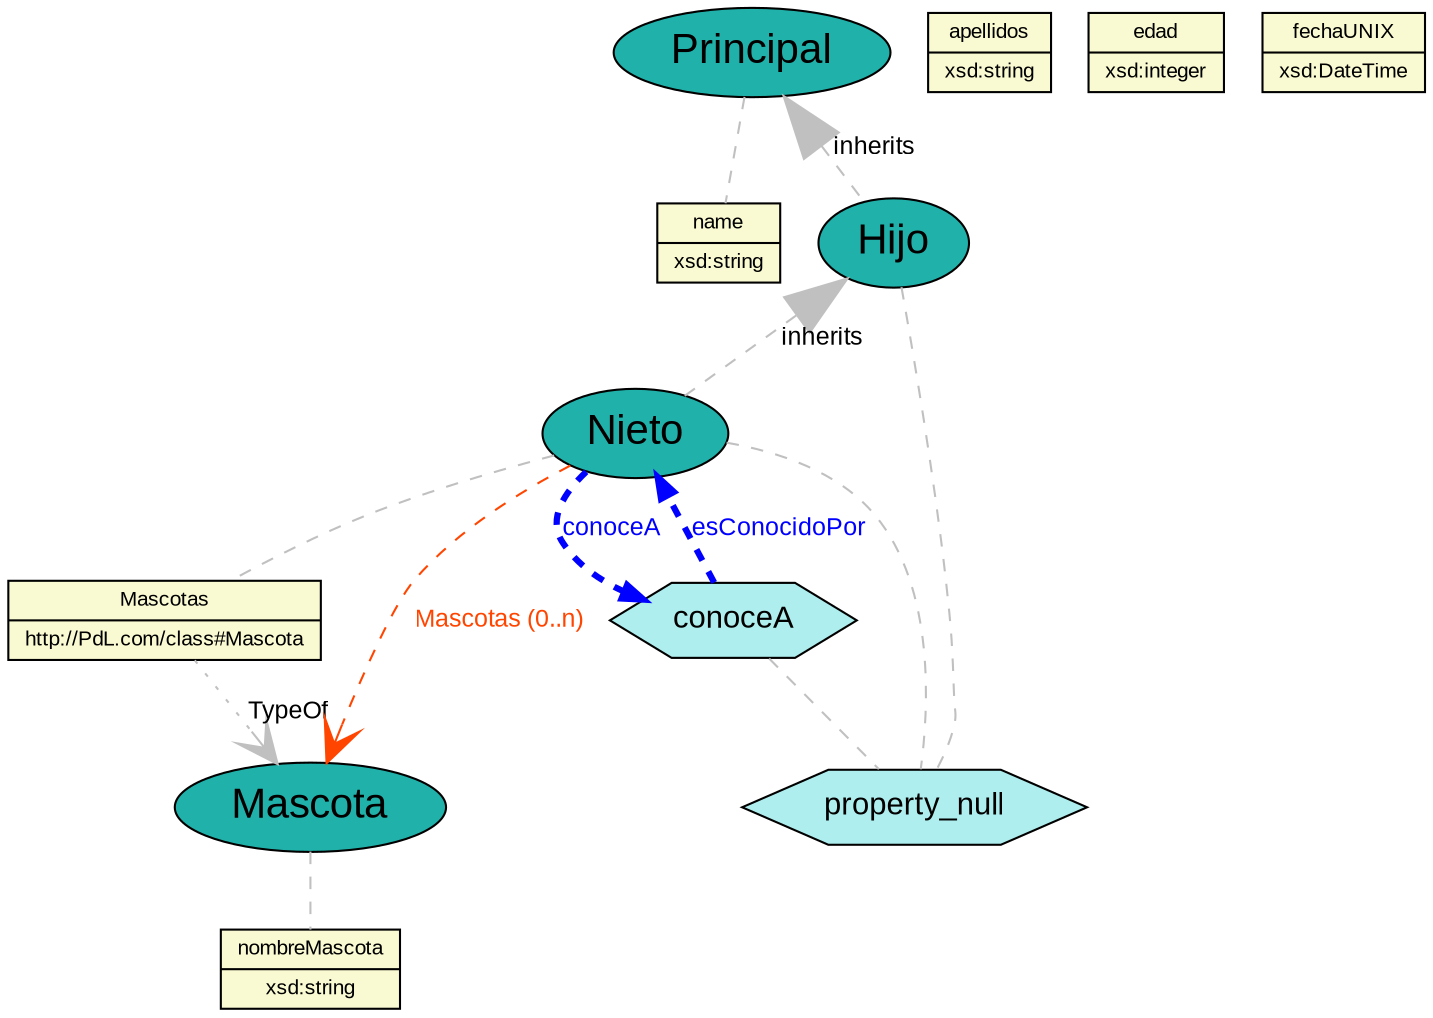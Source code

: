 graph domain{
	//Defecto
	node [fontname="Arial"];
	edge [fontname="Arial",fontsize=12];

	//PROPERTIES
	node[fontsize="10", fillcolor="lightgoldenrodyellow", style="filled", shape="record", ]
		property_Mascotas [label="{Mascotas|http://PdL.com/class#Mascota}"];
	property_name [label="{name|xsd:string}"];
	property_apellidos [label="{apellidos|xsd:string}"];
	property_edad [label="{edad|xsd:integer}"];
	property_fechaUNIX [label="{fechaUNIX|xsd:DateTime}"];
	property_nombreMascota [label="{nombreMascota|xsd:string}"];

	//CLASES
	node[fontsize="20", fillcolor="lightseagreen", style="filled", shape="ellipse", ]
		class_Hijo [label=Hijo];
	class_Principal [label=Principal];
	class_Mascota [label=Mascota];
	class_Nieto [label=Nieto];

	//RELACIONES
	node[fontsize="15", fillcolor="paleturquoise", style="filled", shape="hexagon", ]
	relationship_conoceA [label=conoceA];

	//CLASE -- PROPIEDAD
	edge[len="3", style="dashed", color="grey", ]
	class_Hijo -- property_null;
	class_Principal -- property_name;
	class_Mascota -- property_nombreMascota;
	class_Nieto -- property_null;
	class_Nieto -- property_Mascotas;

	//RELACION -- PROPIEDAD
	relationship_conoceA -- property_null;

	// uso indirecto de definición de tipos
	property_Mascotas -- class_Mascota [arrowsize="2", style="dotted", arrowhead="vee", dir="forward", label="TypeOf"];

	// asociaciones a través de atributos marcadas de forma directa
	class_Nieto -- class_Mascota [label="Mascotas (0..n) "fontcolor="orangered", color="orangered", style="dashed", arrowhead="vee",dir="forward",arrowsize="2"];

	// herencias
	class_Principal -- class_Hijo [arrowsize="3", arrowhead="normal", dir="back", label="inherits"];
	class_Hijo -- class_Nieto [arrowsize="3", arrowhead="normal", dir="back", label="inherits"];

	// enlaces de relaciones
	edge[len="2",penwidth="3",color="blue"]
	class_Nieto -- relationship_conoceA [label="conoceA",fontcolor="blue",dir="forward",arrowhead="normal"];
relationship_conoceA -- class_Nieto [label="esConocidoPor",fontcolor="blue",dir="forward",arrowhead="normal"];

}

